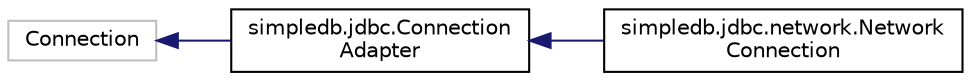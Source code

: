 digraph "Graphical Class Hierarchy"
{
  edge [fontname="Helvetica",fontsize="10",labelfontname="Helvetica",labelfontsize="10"];
  node [fontname="Helvetica",fontsize="10",shape=record];
  rankdir="LR";
  Node144 [label="Connection",height=0.2,width=0.4,color="grey75", fillcolor="white", style="filled"];
  Node144 -> Node0 [dir="back",color="midnightblue",fontsize="10",style="solid",fontname="Helvetica"];
  Node0 [label="simpledb.jdbc.Connection\lAdapter",height=0.2,width=0.4,color="black", fillcolor="white", style="filled",URL="$classsimpledb_1_1jdbc_1_1ConnectionAdapter.html"];
  Node0 -> Node1 [dir="back",color="midnightblue",fontsize="10",style="solid",fontname="Helvetica"];
  Node1 [label="simpledb.jdbc.network.Network\lConnection",height=0.2,width=0.4,color="black", fillcolor="white", style="filled",URL="$classsimpledb_1_1jdbc_1_1network_1_1NetworkConnection.html"];
}
